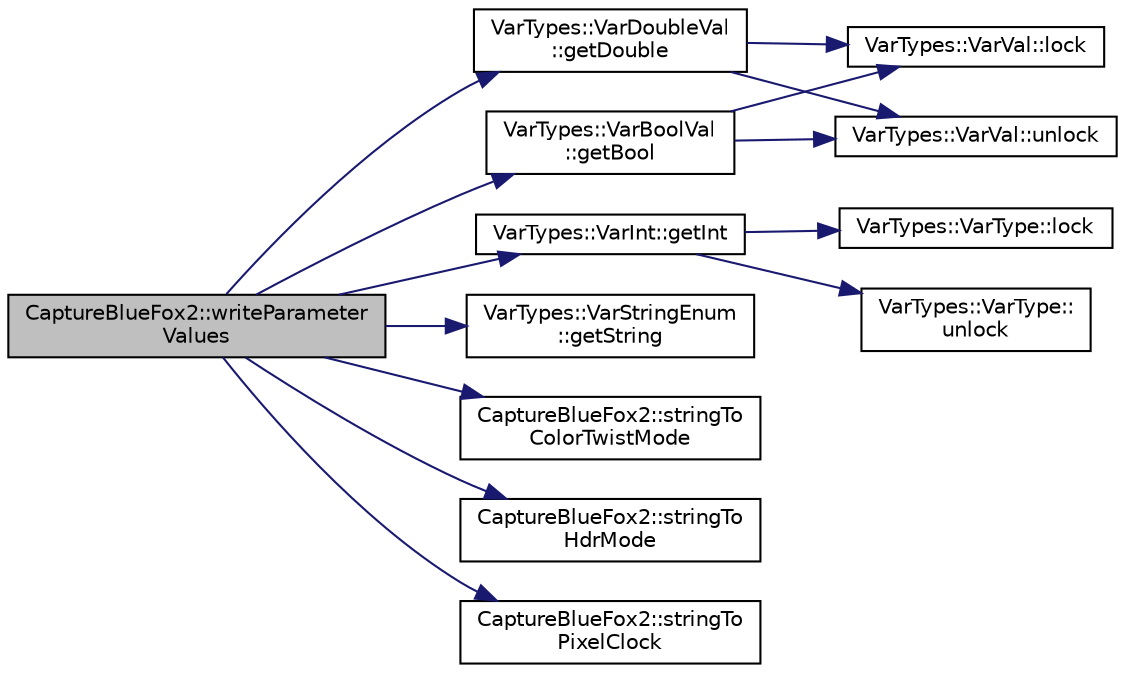 digraph "CaptureBlueFox2::writeParameterValues"
{
 // INTERACTIVE_SVG=YES
  edge [fontname="Helvetica",fontsize="10",labelfontname="Helvetica",labelfontsize="10"];
  node [fontname="Helvetica",fontsize="10",shape=record];
  rankdir="LR";
  Node1 [label="CaptureBlueFox2::writeParameter\lValues",height=0.2,width=0.4,color="black", fillcolor="grey75", style="filled", fontcolor="black"];
  Node1 -> Node2 [color="midnightblue",fontsize="10",style="solid",fontname="Helvetica"];
  Node2 [label="VarTypes::VarBoolVal\l::getBool",height=0.2,width=0.4,color="black", fillcolor="white", style="filled",URL="$d8/d0a/class_var_types_1_1_var_bool_val.html#aa06eade87e8f3799adddde73001ba94b",tooltip="return the boolean value "];
  Node2 -> Node3 [color="midnightblue",fontsize="10",style="solid",fontname="Helvetica"];
  Node3 [label="VarTypes::VarVal::lock",height=0.2,width=0.4,color="black", fillcolor="white", style="filled",URL="$d6/de8/class_var_types_1_1_var_val.html#a687df377b593f5ab5ac0b26d22728d4a"];
  Node2 -> Node4 [color="midnightblue",fontsize="10",style="solid",fontname="Helvetica"];
  Node4 [label="VarTypes::VarVal::unlock",height=0.2,width=0.4,color="black", fillcolor="white", style="filled",URL="$d6/de8/class_var_types_1_1_var_val.html#a6f1d886beb58366ce6c157b224ff26f8"];
  Node1 -> Node5 [color="midnightblue",fontsize="10",style="solid",fontname="Helvetica"];
  Node5 [label="VarTypes::VarDoubleVal\l::getDouble",height=0.2,width=0.4,color="black", fillcolor="white", style="filled",URL="$db/d0f/class_var_types_1_1_var_double_val.html#aa5c9acfc3658e012d84481b9292a0b12",tooltip="get the value of this data-type "];
  Node5 -> Node3 [color="midnightblue",fontsize="10",style="solid",fontname="Helvetica"];
  Node5 -> Node4 [color="midnightblue",fontsize="10",style="solid",fontname="Helvetica"];
  Node1 -> Node6 [color="midnightblue",fontsize="10",style="solid",fontname="Helvetica"];
  Node6 [label="VarTypes::VarInt::getInt",height=0.2,width=0.4,color="black", fillcolor="white", style="filled",URL="$d0/d6c/class_var_types_1_1_var_int.html#a28e54804076ef060827761e22e15ab1f"];
  Node6 -> Node7 [color="midnightblue",fontsize="10",style="solid",fontname="Helvetica"];
  Node7 [label="VarTypes::VarType::lock",height=0.2,width=0.4,color="black", fillcolor="white", style="filled",URL="$d4/d59/class_var_types_1_1_var_type.html#ae3cc30264a849e50988b92ed305d80d2"];
  Node6 -> Node8 [color="midnightblue",fontsize="10",style="solid",fontname="Helvetica"];
  Node8 [label="VarTypes::VarType::\lunlock",height=0.2,width=0.4,color="black", fillcolor="white", style="filled",URL="$d4/d59/class_var_types_1_1_var_type.html#aa879148410da333f6b9bf5c5e58fbad8"];
  Node1 -> Node9 [color="midnightblue",fontsize="10",style="solid",fontname="Helvetica"];
  Node9 [label="VarTypes::VarStringEnum\l::getString",height=0.2,width=0.4,color="black", fillcolor="white", style="filled",URL="$dc/d6f/class_var_types_1_1_var_string_enum.html#a9835be5d07c2f3d7e4dc28b900ad623b"];
  Node1 -> Node10 [color="midnightblue",fontsize="10",style="solid",fontname="Helvetica"];
  Node10 [label="CaptureBlueFox2::stringTo\lColorTwistMode",height=0.2,width=0.4,color="black", fillcolor="white", style="filled",URL="$d6/d65/class_capture_blue_fox2.html#ac5b0184a3bad3487a72f7ff5222d1f2b"];
  Node1 -> Node11 [color="midnightblue",fontsize="10",style="solid",fontname="Helvetica"];
  Node11 [label="CaptureBlueFox2::stringTo\lHdrMode",height=0.2,width=0.4,color="black", fillcolor="white", style="filled",URL="$d6/d65/class_capture_blue_fox2.html#a2acdc299ae417d7b5c12276473131178"];
  Node1 -> Node12 [color="midnightblue",fontsize="10",style="solid",fontname="Helvetica"];
  Node12 [label="CaptureBlueFox2::stringTo\lPixelClock",height=0.2,width=0.4,color="black", fillcolor="white", style="filled",URL="$d6/d65/class_capture_blue_fox2.html#a53b70c993f86ca3a89950756eabdd2d1"];
}
